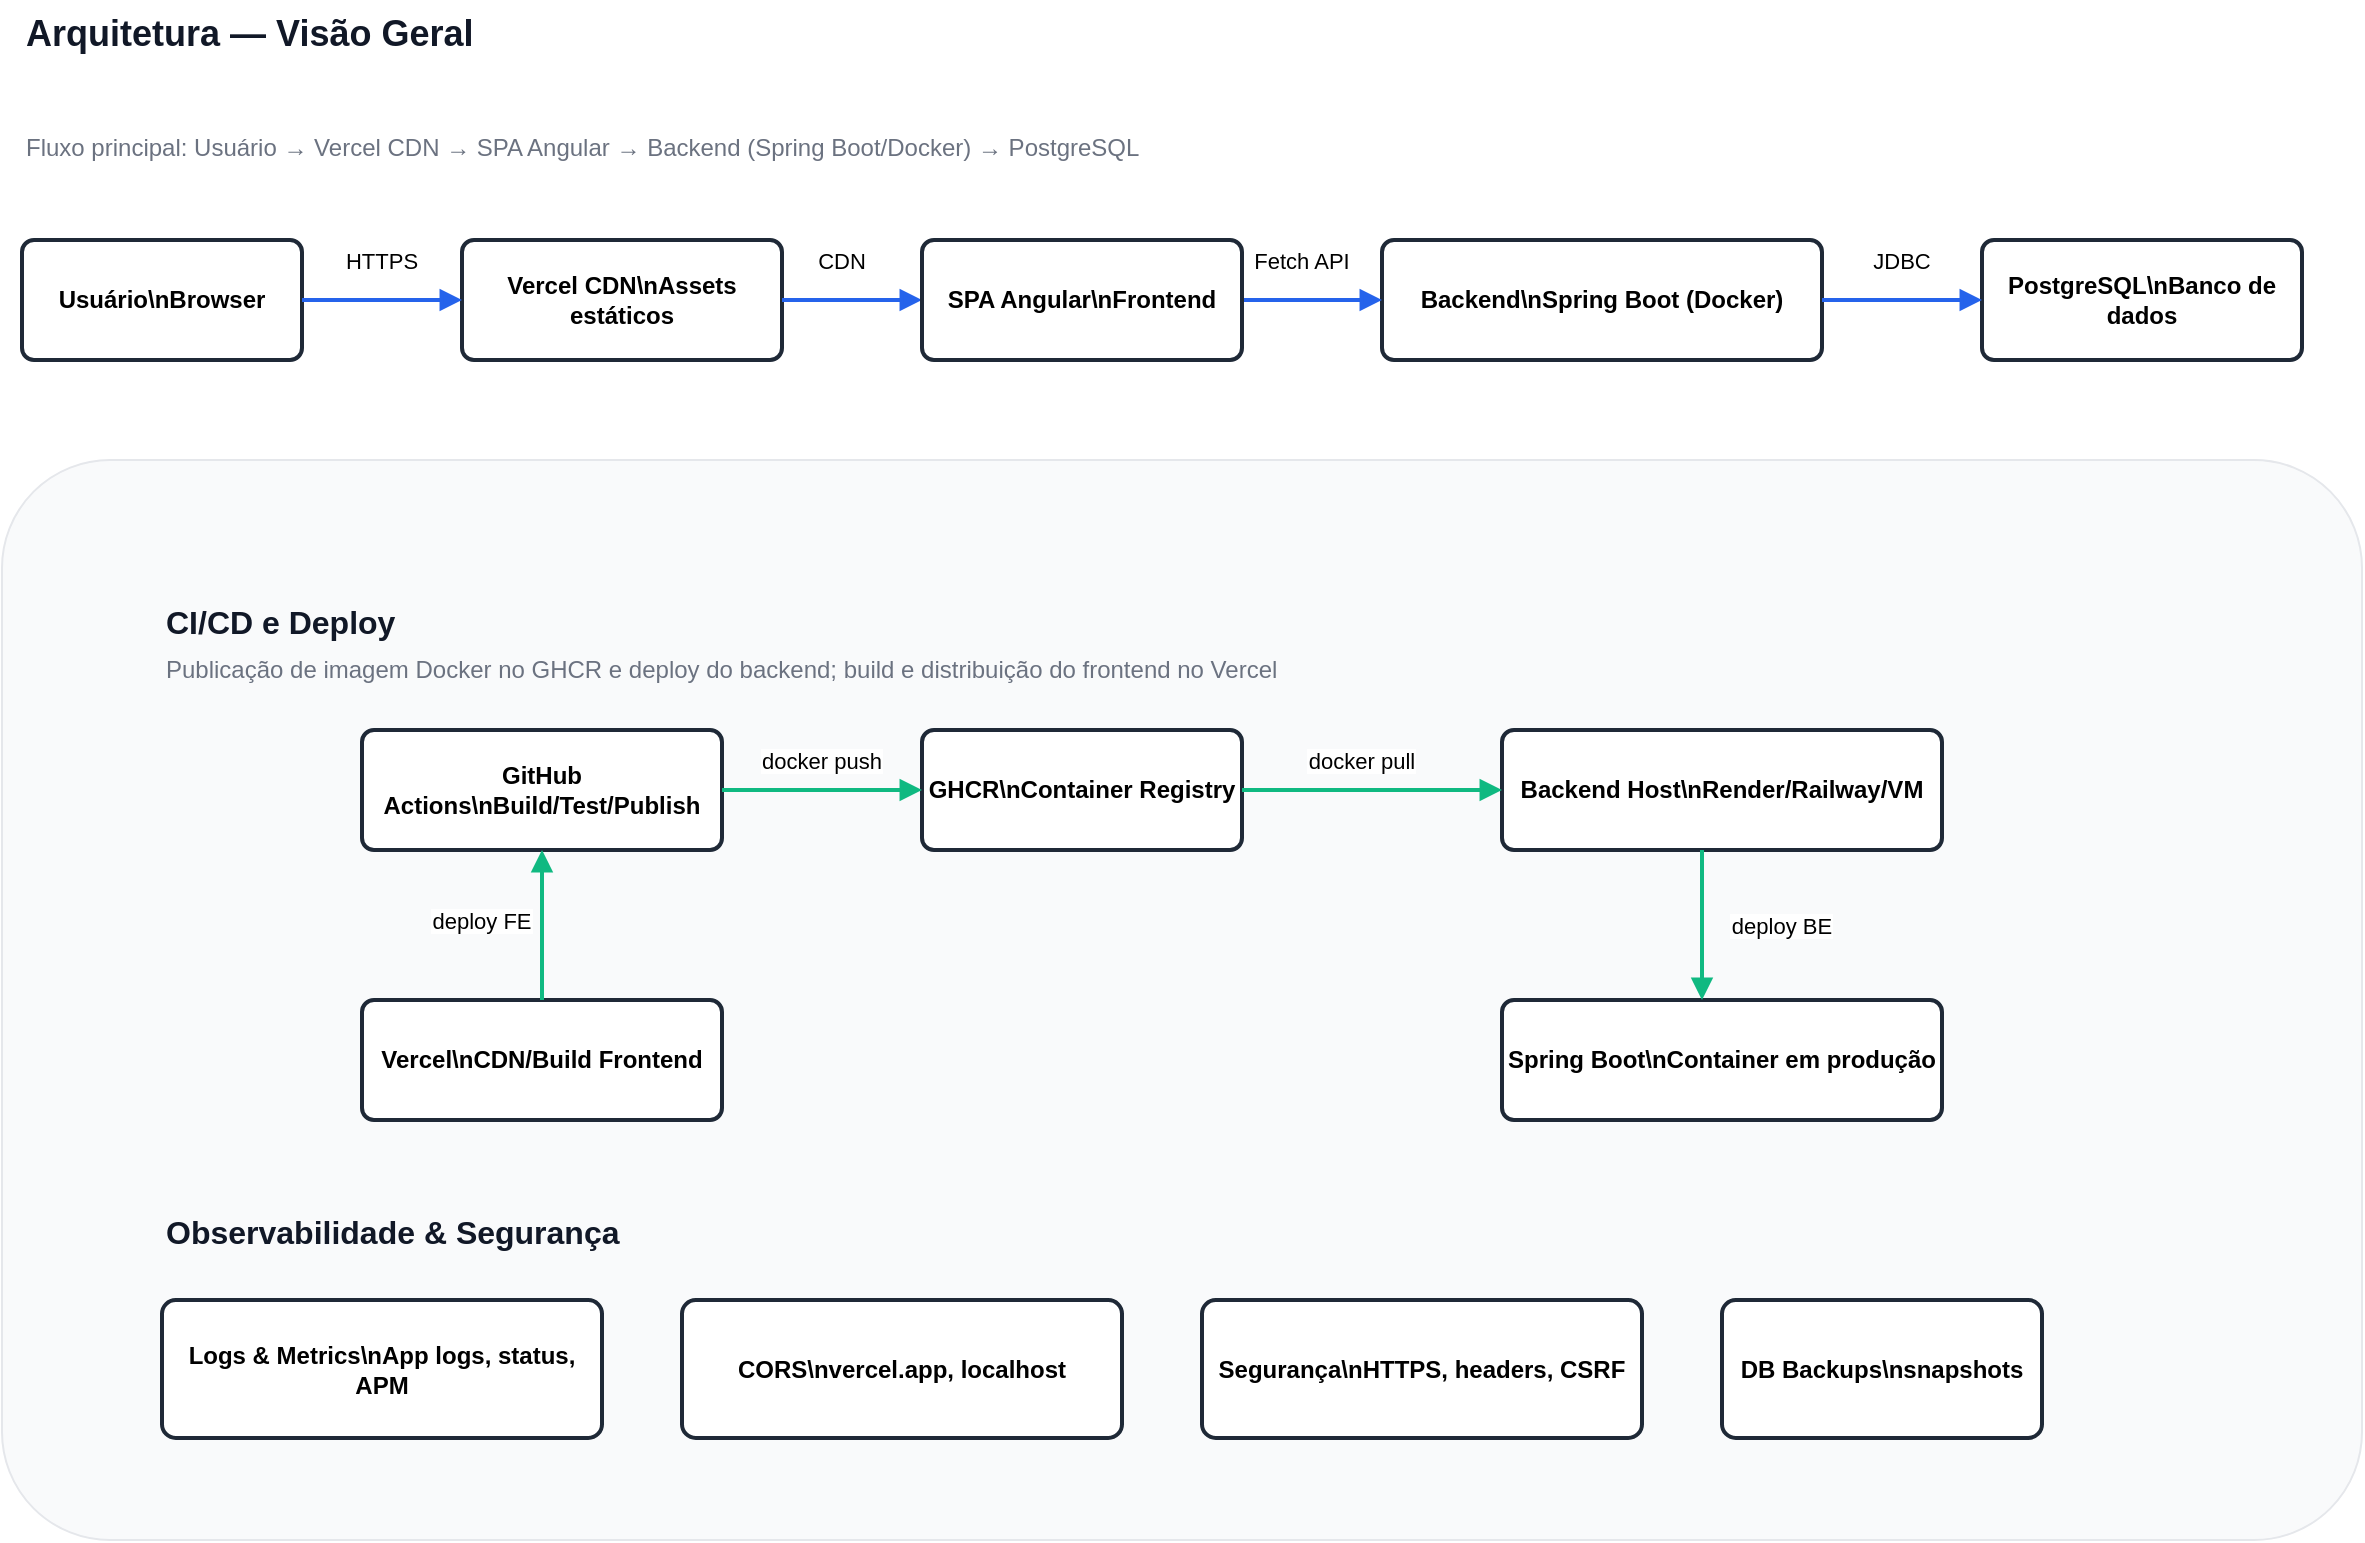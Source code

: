 <mxfile version="26.2.14">
  <diagram id="overview" name="Arquitetura — Visão Geral">
    <mxGraphModel dx="1665" dy="743" grid="1" gridSize="10" guides="1" tooltips="1" connect="1" arrows="1" fold="1" page="1" pageScale="1" pageWidth="1000" pageHeight="600" background="#ffffff" math="0" shadow="0">
      <root>
        <mxCell id="0" />
        <mxCell id="1" parent="0" />
        <mxCell id="title" value="Arquitetura — Visão Geral" style="text;html=1;strokeColor=none;fillColor=none;align=left;verticalAlign=top;fontSize=18;fontStyle=1;fontColor=#111827;" parent="1" vertex="1">
          <mxGeometry x="20" y="30" width="400" height="30" as="geometry" />
        </mxCell>
        <mxCell id="subtitle" value="Fluxo principal: Usuário → Vercel CDN → SPA Angular → Backend (Spring Boot/Docker) → PostgreSQL" style="text;html=1;strokeColor=none;fillColor=none;align=left;verticalAlign=top;fontSize=12;fontColor=#6B7280;" parent="1" vertex="1">
          <mxGeometry x="20" y="90" width="960" height="20" as="geometry" />
        </mxCell>
        <mxCell id="user" value="Usuário\nBrowser" style="rounded=1;whiteSpace=wrap;html=1;fillColor=#FFFFFF;strokeColor=#1F2937;strokeWidth=2;arcSize=10;fontSize=12;fontStyle=1;" parent="1" vertex="1">
          <mxGeometry x="20" y="150" width="140" height="60" as="geometry" />
        </mxCell>
        <mxCell id="cdn" value="Vercel CDN\nAssets estáticos" style="rounded=1;whiteSpace=wrap;html=1;fillColor=#FFFFFF;strokeColor=#1F2937;strokeWidth=2;arcSize=10;fontSize=12;fontStyle=1;" parent="1" vertex="1">
          <mxGeometry x="240" y="150" width="160" height="60" as="geometry" />
        </mxCell>
        <mxCell id="backend" value="Backend\nSpring Boot (Docker)" style="rounded=1;whiteSpace=wrap;html=1;fillColor=#FFFFFF;strokeColor=#1F2937;strokeWidth=2;arcSize=10;fontSize=12;fontStyle=1;" parent="1" vertex="1">
          <mxGeometry x="700" y="150" width="220" height="60" as="geometry" />
        </mxCell>
        <mxCell id="db" value="PostgreSQL\nBanco de dados" style="rounded=1;whiteSpace=wrap;html=1;fillColor=#FFFFFF;strokeColor=#1F2937;strokeWidth=2;arcSize=10;fontSize=12;fontStyle=1;" parent="1" vertex="1">
          <mxGeometry x="1000" y="150" width="160" height="60" as="geometry" />
        </mxCell>
        <mxCell id="e1" value="HTTPS" style="endArrow=block;endFill=1;strokeColor=#2563EB;strokeWidth=2;fontSize=11;" parent="1" source="user" target="cdn" edge="1">
          <mxGeometry y="20" relative="1" as="geometry">
            <mxPoint as="offset" />
          </mxGeometry>
        </mxCell>
        <mxCell id="e2" value="CDN" style="endArrow=block;endFill=1;strokeColor=#2563EB;strokeWidth=2;fontSize=11;" parent="1" source="cdn" target="spa" edge="1">
          <mxGeometry x="-0.143" y="20" relative="1" as="geometry">
            <mxPoint as="offset" />
          </mxGeometry>
        </mxCell>
        <mxCell id="e3" value="Fetch API" style="endArrow=block;endFill=1;strokeColor=#2563EB;strokeWidth=2;fontSize=11;entryX=0;entryY=0.5;entryDx=0;entryDy=0;" parent="1" source="spa" target="backend" edge="1">
          <mxGeometry x="-0.143" y="20" relative="1" as="geometry">
            <mxPoint x="540" y="180" as="sourcePoint" />
            <mxPoint x="624" y="180" as="targetPoint" />
            <Array as="points" />
            <mxPoint as="offset" />
          </mxGeometry>
        </mxCell>
        <mxCell id="e4" value="JDBC" style="endArrow=block;endFill=1;strokeColor=#2563EB;strokeWidth=2;fontSize=11;" parent="1" source="backend" target="db" edge="1">
          <mxGeometry y="20" relative="1" as="geometry">
            <mxPoint as="offset" />
          </mxGeometry>
        </mxCell>
        <mxCell id="cicd-bg" value="" style="rounded=1;whiteSpace=wrap;html=1;fillColor=#F9FAFB;strokeColor=#E5E7EB;strokeWidth=1;arcSize=10;" parent="1" vertex="1">
          <mxGeometry x="10" y="260" width="1180" height="540" as="geometry" />
        </mxCell>
        <mxCell id="cicd-title" value="CI/CD e Deploy" style="text;html=1;strokeColor=none;fillColor=none;align=left;verticalAlign=top;fontSize=16;fontStyle=1;fontColor=#111827;" parent="1" vertex="1">
          <mxGeometry x="90" y="325" width="400" height="24" as="geometry" />
        </mxCell>
        <mxCell id="cicd-note" value="Publicação de imagem Docker no GHCR e deploy do backend; build e distribuição do frontend no Vercel" style="text;html=1;strokeColor=none;fillColor=none;align=left;verticalAlign=top;fontSize=12;fontColor=#6B7280;" parent="1" vertex="1">
          <mxGeometry x="90" y="351" width="920" height="20" as="geometry" />
        </mxCell>
        <mxCell id="gha-be" value="GitHub Actions\nBuild/Test/Publish" style="rounded=1;whiteSpace=wrap;html=1;fillColor=#FFFFFF;strokeColor=#1F2937;strokeWidth=2;arcSize=10;fontSize=12;fontStyle=1;" parent="1" vertex="1">
          <mxGeometry x="190" y="395" width="180" height="60" as="geometry" />
        </mxCell>
        <mxCell id="ghcr" value="GHCR\nContainer Registry" style="rounded=1;whiteSpace=wrap;html=1;fillColor=#FFFFFF;strokeColor=#1F2937;strokeWidth=2;arcSize=10;fontSize=12;fontStyle=1;" parent="1" vertex="1">
          <mxGeometry x="470" y="395" width="160" height="60" as="geometry" />
        </mxCell>
        <mxCell id="be-host" value="Backend Host\nRender/Railway/VM" style="rounded=1;whiteSpace=wrap;html=1;fillColor=#FFFFFF;strokeColor=#1F2937;strokeWidth=2;arcSize=10;fontSize=12;fontStyle=1;" parent="1" vertex="1">
          <mxGeometry x="760" y="395" width="220" height="60" as="geometry" />
        </mxCell>
        <mxCell id="e5" value="docker push" style="endArrow=block;endFill=1;strokeColor=#10B981;strokeWidth=2;fontSize=11;" parent="1" source="gha-be" target="ghcr" edge="1">
          <mxGeometry y="15" relative="1" as="geometry">
            <Array as="points">
              <mxPoint x="450" y="425" />
            </Array>
            <mxPoint as="offset" />
          </mxGeometry>
        </mxCell>
        <mxCell id="e6" value="docker pull" style="endArrow=block;endFill=1;strokeColor=#10B981;strokeWidth=2;fontSize=11;" parent="1" source="ghcr" target="be-host" edge="1">
          <mxGeometry x="-0.077" y="15" relative="1" as="geometry">
            <Array as="points">
              <mxPoint x="640" y="425" />
            </Array>
            <mxPoint as="offset" />
          </mxGeometry>
        </mxCell>
        <mxCell id="vercel" value="Vercel\nCDN/Build Frontend" style="rounded=1;whiteSpace=wrap;html=1;fillColor=#FFFFFF;strokeColor=#1F2937;strokeWidth=2;arcSize=10;fontSize=12;fontStyle=1;" parent="1" vertex="1">
          <mxGeometry x="190" y="530" width="180" height="60" as="geometry" />
        </mxCell>
        <mxCell id="e7" value="deploy FE" style="endArrow=block;endFill=1;strokeColor=#10B981;strokeWidth=2;fontSize=11;entryX=0.5;entryY=1;entryDx=0;entryDy=0;exitX=0.5;exitY=0;exitDx=0;exitDy=0;" parent="1" edge="1" target="gha-be" source="vercel">
          <mxGeometry x="0.067" y="30" relative="1" as="geometry">
            <mxPoint x="340" y="495" as="sourcePoint" />
            <mxPoint x="340" y="455" as="targetPoint" />
            <Array as="points" />
            <mxPoint as="offset" />
          </mxGeometry>
        </mxCell>
        <mxCell id="spring" value="Spring Boot\nContainer em produção" style="rounded=1;whiteSpace=wrap;html=1;fillColor=#FFFFFF;strokeColor=#1F2937;strokeWidth=2;arcSize=10;fontSize=12;fontStyle=1;" parent="1" vertex="1">
          <mxGeometry x="760" y="530" width="220" height="60" as="geometry" />
        </mxCell>
        <mxCell id="e8" value="deploy BE" style="endArrow=block;endFill=1;strokeColor=#10B981;strokeWidth=2;fontSize=11;" parent="1" edge="1">
          <mxGeometry y="40" relative="1" as="geometry">
            <mxPoint x="860" y="455" as="sourcePoint" />
            <mxPoint x="860" y="530" as="targetPoint" />
            <Array as="points">
              <mxPoint x="860" y="475" />
            </Array>
            <mxPoint as="offset" />
          </mxGeometry>
        </mxCell>
        <mxCell id="obs-title" value="Observabilidade &amp; Segurança" style="text;html=1;strokeColor=none;fillColor=none;align=left;verticalAlign=top;fontSize=16;fontStyle=1;fontColor=#111827;" parent="1" vertex="1">
          <mxGeometry x="90" y="630" width="400" height="23" as="geometry" />
        </mxCell>
        <mxCell id="logs" value="Logs &amp; Metrics\nApp logs, status, APM" style="rounded=1;whiteSpace=wrap;html=1;fillColor=#FFFFFF;strokeColor=#1F2937;strokeWidth=2;arcSize=10;fontSize=12;fontStyle=1;" parent="1" vertex="1">
          <mxGeometry x="90" y="680" width="220" height="69" as="geometry" />
        </mxCell>
        <mxCell id="cors" value="CORS\nvercel.app, localhost" style="rounded=1;whiteSpace=wrap;html=1;fillColor=#FFFFFF;strokeColor=#1F2937;strokeWidth=2;arcSize=10;fontSize=12;fontStyle=1;" parent="1" vertex="1">
          <mxGeometry x="350" y="680" width="220" height="69" as="geometry" />
        </mxCell>
        <mxCell id="sec" value="Segurança\nHTTPS, headers, CSRF" style="rounded=1;whiteSpace=wrap;html=1;fillColor=#FFFFFF;strokeColor=#1F2937;strokeWidth=2;arcSize=10;fontSize=12;fontStyle=1;" parent="1" vertex="1">
          <mxGeometry x="610" y="680" width="220" height="69" as="geometry" />
        </mxCell>
        <mxCell id="bkp" value="DB Backups\nsnapshots" style="rounded=1;whiteSpace=wrap;html=1;fillColor=#FFFFFF;strokeColor=#1F2937;strokeWidth=2;arcSize=10;fontSize=12;fontStyle=1;" parent="1" vertex="1">
          <mxGeometry x="870" y="680" width="160" height="69" as="geometry" />
        </mxCell>
        <mxCell id="wkS9rLiZ3IqCgh5m1R-W-3" value="" style="endArrow=block;endFill=1;strokeColor=#2563EB;strokeWidth=2;fontSize=11;entryX=0;entryY=0.5;entryDx=0;entryDy=0;" edge="1" parent="1" target="spa">
          <mxGeometry y="-50" relative="1" as="geometry">
            <mxPoint x="540" y="180" as="sourcePoint" />
            <mxPoint x="700" y="180" as="targetPoint" />
            <Array as="points" />
            <mxPoint as="offset" />
          </mxGeometry>
        </mxCell>
        <mxCell id="spa" value="SPA Angular\nFrontend" style="rounded=1;whiteSpace=wrap;html=1;fillColor=#FFFFFF;strokeColor=#1F2937;strokeWidth=2;arcSize=10;fontSize=12;fontStyle=1;" parent="1" vertex="1">
          <mxGeometry x="470" y="150" width="160" height="60" as="geometry" />
        </mxCell>
      </root>
    </mxGraphModel>
  </diagram>
</mxfile>
